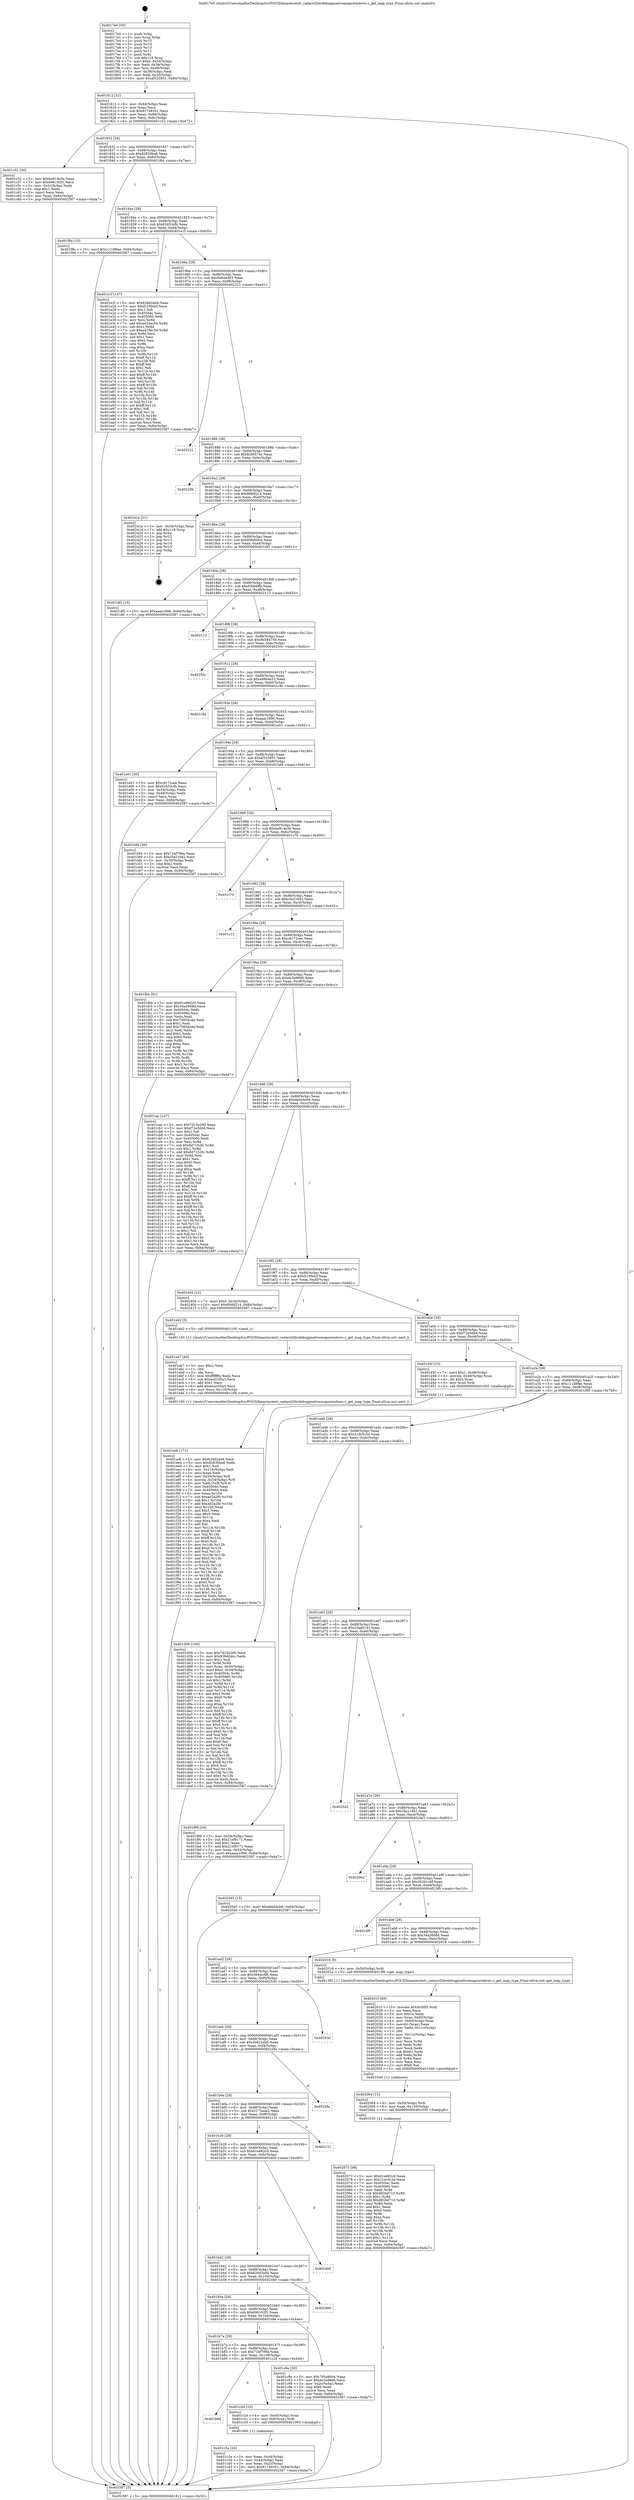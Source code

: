 digraph "0x4017e0" {
  label = "0x4017e0 (/mnt/c/Users/mathe/Desktop/tcc/POCII/binaries/extr_radare2librdebugpnativemapswindows.c_get_map_type_Final-ollvm.out::main(0))"
  labelloc = "t"
  node[shape=record]

  Entry [label="",width=0.3,height=0.3,shape=circle,fillcolor=black,style=filled]
  "0x401812" [label="{
     0x401812 [32]\l
     | [instrs]\l
     &nbsp;&nbsp;0x401812 \<+6\>: mov -0x84(%rbp),%eax\l
     &nbsp;&nbsp;0x401818 \<+2\>: mov %eax,%ecx\l
     &nbsp;&nbsp;0x40181a \<+6\>: sub $0x81749351,%ecx\l
     &nbsp;&nbsp;0x401820 \<+6\>: mov %eax,-0x88(%rbp)\l
     &nbsp;&nbsp;0x401826 \<+6\>: mov %ecx,-0x8c(%rbp)\l
     &nbsp;&nbsp;0x40182c \<+6\>: je 0000000000401c52 \<main+0x472\>\l
  }"]
  "0x401c52" [label="{
     0x401c52 [30]\l
     | [instrs]\l
     &nbsp;&nbsp;0x401c52 \<+5\>: mov $0xbe914e3e,%eax\l
     &nbsp;&nbsp;0x401c57 \<+5\>: mov $0x696162f1,%ecx\l
     &nbsp;&nbsp;0x401c5c \<+3\>: mov -0x2c(%rbp),%edx\l
     &nbsp;&nbsp;0x401c5f \<+3\>: cmp $0x1,%edx\l
     &nbsp;&nbsp;0x401c62 \<+3\>: cmovl %ecx,%eax\l
     &nbsp;&nbsp;0x401c65 \<+6\>: mov %eax,-0x84(%rbp)\l
     &nbsp;&nbsp;0x401c6b \<+5\>: jmp 0000000000402587 \<main+0xda7\>\l
  }"]
  "0x401832" [label="{
     0x401832 [28]\l
     | [instrs]\l
     &nbsp;&nbsp;0x401832 \<+5\>: jmp 0000000000401837 \<main+0x57\>\l
     &nbsp;&nbsp;0x401837 \<+6\>: mov -0x88(%rbp),%eax\l
     &nbsp;&nbsp;0x40183d \<+5\>: sub $0x82830ba8,%eax\l
     &nbsp;&nbsp;0x401842 \<+6\>: mov %eax,-0x90(%rbp)\l
     &nbsp;&nbsp;0x401848 \<+6\>: je 0000000000401f8a \<main+0x7aa\>\l
  }"]
  Exit [label="",width=0.3,height=0.3,shape=circle,fillcolor=black,style=filled,peripheries=2]
  "0x401f8a" [label="{
     0x401f8a [15]\l
     | [instrs]\l
     &nbsp;&nbsp;0x401f8a \<+10\>: movl $0x111d9fae,-0x84(%rbp)\l
     &nbsp;&nbsp;0x401f94 \<+5\>: jmp 0000000000402587 \<main+0xda7\>\l
  }"]
  "0x40184e" [label="{
     0x40184e [28]\l
     | [instrs]\l
     &nbsp;&nbsp;0x40184e \<+5\>: jmp 0000000000401853 \<main+0x73\>\l
     &nbsp;&nbsp;0x401853 \<+6\>: mov -0x88(%rbp),%eax\l
     &nbsp;&nbsp;0x401859 \<+5\>: sub $0x83453cfb,%eax\l
     &nbsp;&nbsp;0x40185e \<+6\>: mov %eax,-0x94(%rbp)\l
     &nbsp;&nbsp;0x401864 \<+6\>: je 0000000000401e1f \<main+0x63f\>\l
  }"]
  "0x402073" [label="{
     0x402073 [96]\l
     | [instrs]\l
     &nbsp;&nbsp;0x402073 \<+5\>: mov $0x61e882c0,%eax\l
     &nbsp;&nbsp;0x402078 \<+5\>: mov $0x21dc5c3d,%ecx\l
     &nbsp;&nbsp;0x40207d \<+7\>: mov 0x40504c,%edx\l
     &nbsp;&nbsp;0x402084 \<+7\>: mov 0x405060,%esi\l
     &nbsp;&nbsp;0x40208b \<+3\>: mov %edx,%r8d\l
     &nbsp;&nbsp;0x40208e \<+7\>: sub $0xd92bd710,%r8d\l
     &nbsp;&nbsp;0x402095 \<+4\>: sub $0x1,%r8d\l
     &nbsp;&nbsp;0x402099 \<+7\>: add $0xd92bd710,%r8d\l
     &nbsp;&nbsp;0x4020a0 \<+4\>: imul %r8d,%edx\l
     &nbsp;&nbsp;0x4020a4 \<+3\>: and $0x1,%edx\l
     &nbsp;&nbsp;0x4020a7 \<+3\>: cmp $0x0,%edx\l
     &nbsp;&nbsp;0x4020aa \<+4\>: sete %r9b\l
     &nbsp;&nbsp;0x4020ae \<+3\>: cmp $0xa,%esi\l
     &nbsp;&nbsp;0x4020b1 \<+4\>: setl %r10b\l
     &nbsp;&nbsp;0x4020b5 \<+3\>: mov %r9b,%r11b\l
     &nbsp;&nbsp;0x4020b8 \<+3\>: and %r10b,%r11b\l
     &nbsp;&nbsp;0x4020bb \<+3\>: xor %r10b,%r9b\l
     &nbsp;&nbsp;0x4020be \<+3\>: or %r9b,%r11b\l
     &nbsp;&nbsp;0x4020c1 \<+4\>: test $0x1,%r11b\l
     &nbsp;&nbsp;0x4020c5 \<+3\>: cmovne %ecx,%eax\l
     &nbsp;&nbsp;0x4020c8 \<+6\>: mov %eax,-0x84(%rbp)\l
     &nbsp;&nbsp;0x4020ce \<+5\>: jmp 0000000000402587 \<main+0xda7\>\l
  }"]
  "0x401e1f" [label="{
     0x401e1f [147]\l
     | [instrs]\l
     &nbsp;&nbsp;0x401e1f \<+5\>: mov $0x626d2ed4,%eax\l
     &nbsp;&nbsp;0x401e24 \<+5\>: mov $0xf2199dcf,%ecx\l
     &nbsp;&nbsp;0x401e29 \<+2\>: mov $0x1,%dl\l
     &nbsp;&nbsp;0x401e2b \<+7\>: mov 0x40504c,%esi\l
     &nbsp;&nbsp;0x401e32 \<+7\>: mov 0x405060,%edi\l
     &nbsp;&nbsp;0x401e39 \<+3\>: mov %esi,%r8d\l
     &nbsp;&nbsp;0x401e3c \<+7\>: add $0xe423ec54,%r8d\l
     &nbsp;&nbsp;0x401e43 \<+4\>: sub $0x1,%r8d\l
     &nbsp;&nbsp;0x401e47 \<+7\>: sub $0xe423ec54,%r8d\l
     &nbsp;&nbsp;0x401e4e \<+4\>: imul %r8d,%esi\l
     &nbsp;&nbsp;0x401e52 \<+3\>: and $0x1,%esi\l
     &nbsp;&nbsp;0x401e55 \<+3\>: cmp $0x0,%esi\l
     &nbsp;&nbsp;0x401e58 \<+4\>: sete %r9b\l
     &nbsp;&nbsp;0x401e5c \<+3\>: cmp $0xa,%edi\l
     &nbsp;&nbsp;0x401e5f \<+4\>: setl %r10b\l
     &nbsp;&nbsp;0x401e63 \<+3\>: mov %r9b,%r11b\l
     &nbsp;&nbsp;0x401e66 \<+4\>: xor $0xff,%r11b\l
     &nbsp;&nbsp;0x401e6a \<+3\>: mov %r10b,%bl\l
     &nbsp;&nbsp;0x401e6d \<+3\>: xor $0xff,%bl\l
     &nbsp;&nbsp;0x401e70 \<+3\>: xor $0x1,%dl\l
     &nbsp;&nbsp;0x401e73 \<+3\>: mov %r11b,%r14b\l
     &nbsp;&nbsp;0x401e76 \<+4\>: and $0xff,%r14b\l
     &nbsp;&nbsp;0x401e7a \<+3\>: and %dl,%r9b\l
     &nbsp;&nbsp;0x401e7d \<+3\>: mov %bl,%r15b\l
     &nbsp;&nbsp;0x401e80 \<+4\>: and $0xff,%r15b\l
     &nbsp;&nbsp;0x401e84 \<+3\>: and %dl,%r10b\l
     &nbsp;&nbsp;0x401e87 \<+3\>: or %r9b,%r14b\l
     &nbsp;&nbsp;0x401e8a \<+3\>: or %r10b,%r15b\l
     &nbsp;&nbsp;0x401e8d \<+3\>: xor %r15b,%r14b\l
     &nbsp;&nbsp;0x401e90 \<+3\>: or %bl,%r11b\l
     &nbsp;&nbsp;0x401e93 \<+4\>: xor $0xff,%r11b\l
     &nbsp;&nbsp;0x401e97 \<+3\>: or $0x1,%dl\l
     &nbsp;&nbsp;0x401e9a \<+3\>: and %dl,%r11b\l
     &nbsp;&nbsp;0x401e9d \<+3\>: or %r11b,%r14b\l
     &nbsp;&nbsp;0x401ea0 \<+4\>: test $0x1,%r14b\l
     &nbsp;&nbsp;0x401ea4 \<+3\>: cmovne %ecx,%eax\l
     &nbsp;&nbsp;0x401ea7 \<+6\>: mov %eax,-0x84(%rbp)\l
     &nbsp;&nbsp;0x401ead \<+5\>: jmp 0000000000402587 \<main+0xda7\>\l
  }"]
  "0x40186a" [label="{
     0x40186a [28]\l
     | [instrs]\l
     &nbsp;&nbsp;0x40186a \<+5\>: jmp 000000000040186f \<main+0x8f\>\l
     &nbsp;&nbsp;0x40186f \<+6\>: mov -0x88(%rbp),%eax\l
     &nbsp;&nbsp;0x401875 \<+5\>: sub $0x8a644483,%eax\l
     &nbsp;&nbsp;0x40187a \<+6\>: mov %eax,-0x98(%rbp)\l
     &nbsp;&nbsp;0x401880 \<+6\>: je 0000000000402221 \<main+0xa41\>\l
  }"]
  "0x402064" [label="{
     0x402064 [15]\l
     | [instrs]\l
     &nbsp;&nbsp;0x402064 \<+4\>: mov -0x50(%rbp),%rdi\l
     &nbsp;&nbsp;0x402068 \<+6\>: mov %eax,-0x120(%rbp)\l
     &nbsp;&nbsp;0x40206e \<+5\>: call 0000000000401030 \<free@plt\>\l
     | [calls]\l
     &nbsp;&nbsp;0x401030 \{1\} (unknown)\l
  }"]
  "0x402221" [label="{
     0x402221\l
  }", style=dashed]
  "0x401886" [label="{
     0x401886 [28]\l
     | [instrs]\l
     &nbsp;&nbsp;0x401886 \<+5\>: jmp 000000000040188b \<main+0xab\>\l
     &nbsp;&nbsp;0x40188b \<+6\>: mov -0x88(%rbp),%eax\l
     &nbsp;&nbsp;0x401891 \<+5\>: sub $0x8cb0574c,%eax\l
     &nbsp;&nbsp;0x401896 \<+6\>: mov %eax,-0x9c(%rbp)\l
     &nbsp;&nbsp;0x40189c \<+6\>: je 000000000040229b \<main+0xabb\>\l
  }"]
  "0x40201f" [label="{
     0x40201f [69]\l
     | [instrs]\l
     &nbsp;&nbsp;0x40201f \<+10\>: movabs $0x4030f3,%rdi\l
     &nbsp;&nbsp;0x402029 \<+2\>: xor %ecx,%ecx\l
     &nbsp;&nbsp;0x40202b \<+5\>: mov $0x1a,%edx\l
     &nbsp;&nbsp;0x402030 \<+4\>: mov %rax,-0x60(%rbp)\l
     &nbsp;&nbsp;0x402034 \<+4\>: mov -0x60(%rbp),%rax\l
     &nbsp;&nbsp;0x402038 \<+3\>: movsbl (%rax),%eax\l
     &nbsp;&nbsp;0x40203b \<+6\>: mov %edx,-0x11c(%rbp)\l
     &nbsp;&nbsp;0x402041 \<+1\>: cltd\l
     &nbsp;&nbsp;0x402042 \<+6\>: mov -0x11c(%rbp),%esi\l
     &nbsp;&nbsp;0x402048 \<+2\>: idiv %esi\l
     &nbsp;&nbsp;0x40204a \<+3\>: mov %ecx,%r8d\l
     &nbsp;&nbsp;0x40204d \<+3\>: sub %edx,%r8d\l
     &nbsp;&nbsp;0x402050 \<+2\>: mov %ecx,%edx\l
     &nbsp;&nbsp;0x402052 \<+3\>: sub $0x61,%edx\l
     &nbsp;&nbsp;0x402055 \<+3\>: add %edx,%r8d\l
     &nbsp;&nbsp;0x402058 \<+3\>: sub %r8d,%ecx\l
     &nbsp;&nbsp;0x40205b \<+2\>: mov %ecx,%esi\l
     &nbsp;&nbsp;0x40205d \<+2\>: mov $0x0,%al\l
     &nbsp;&nbsp;0x40205f \<+5\>: call 0000000000401040 \<printf@plt\>\l
     | [calls]\l
     &nbsp;&nbsp;0x401040 \{1\} (unknown)\l
  }"]
  "0x40229b" [label="{
     0x40229b\l
  }", style=dashed]
  "0x4018a2" [label="{
     0x4018a2 [28]\l
     | [instrs]\l
     &nbsp;&nbsp;0x4018a2 \<+5\>: jmp 00000000004018a7 \<main+0xc7\>\l
     &nbsp;&nbsp;0x4018a7 \<+6\>: mov -0x88(%rbp),%eax\l
     &nbsp;&nbsp;0x4018ad \<+5\>: sub $0x8f4fd214,%eax\l
     &nbsp;&nbsp;0x4018b2 \<+6\>: mov %eax,-0xa0(%rbp)\l
     &nbsp;&nbsp;0x4018b8 \<+6\>: je 000000000040241a \<main+0xc3a\>\l
  }"]
  "0x401edf" [label="{
     0x401edf [171]\l
     | [instrs]\l
     &nbsp;&nbsp;0x401edf \<+5\>: mov $0x626d2ed4,%ecx\l
     &nbsp;&nbsp;0x401ee4 \<+5\>: mov $0x82830ba8,%edx\l
     &nbsp;&nbsp;0x401ee9 \<+3\>: mov $0x1,%sil\l
     &nbsp;&nbsp;0x401eec \<+6\>: mov -0x118(%rbp),%edi\l
     &nbsp;&nbsp;0x401ef2 \<+3\>: imul %eax,%edi\l
     &nbsp;&nbsp;0x401ef5 \<+4\>: mov -0x50(%rbp),%r8\l
     &nbsp;&nbsp;0x401ef9 \<+4\>: movslq -0x54(%rbp),%r9\l
     &nbsp;&nbsp;0x401efd \<+4\>: mov %edi,(%r8,%r9,4)\l
     &nbsp;&nbsp;0x401f01 \<+7\>: mov 0x40504c,%eax\l
     &nbsp;&nbsp;0x401f08 \<+7\>: mov 0x405060,%edi\l
     &nbsp;&nbsp;0x401f0f \<+3\>: mov %eax,%r10d\l
     &nbsp;&nbsp;0x401f12 \<+7\>: sub $0xad2a2f0,%r10d\l
     &nbsp;&nbsp;0x401f19 \<+4\>: sub $0x1,%r10d\l
     &nbsp;&nbsp;0x401f1d \<+7\>: add $0xad2a2f0,%r10d\l
     &nbsp;&nbsp;0x401f24 \<+4\>: imul %r10d,%eax\l
     &nbsp;&nbsp;0x401f28 \<+3\>: and $0x1,%eax\l
     &nbsp;&nbsp;0x401f2b \<+3\>: cmp $0x0,%eax\l
     &nbsp;&nbsp;0x401f2e \<+4\>: sete %r11b\l
     &nbsp;&nbsp;0x401f32 \<+3\>: cmp $0xa,%edi\l
     &nbsp;&nbsp;0x401f35 \<+3\>: setl %bl\l
     &nbsp;&nbsp;0x401f38 \<+3\>: mov %r11b,%r14b\l
     &nbsp;&nbsp;0x401f3b \<+4\>: xor $0xff,%r14b\l
     &nbsp;&nbsp;0x401f3f \<+3\>: mov %bl,%r15b\l
     &nbsp;&nbsp;0x401f42 \<+4\>: xor $0xff,%r15b\l
     &nbsp;&nbsp;0x401f46 \<+4\>: xor $0x0,%sil\l
     &nbsp;&nbsp;0x401f4a \<+3\>: mov %r14b,%r12b\l
     &nbsp;&nbsp;0x401f4d \<+4\>: and $0x0,%r12b\l
     &nbsp;&nbsp;0x401f51 \<+3\>: and %sil,%r11b\l
     &nbsp;&nbsp;0x401f54 \<+3\>: mov %r15b,%r13b\l
     &nbsp;&nbsp;0x401f57 \<+4\>: and $0x0,%r13b\l
     &nbsp;&nbsp;0x401f5b \<+3\>: and %sil,%bl\l
     &nbsp;&nbsp;0x401f5e \<+3\>: or %r11b,%r12b\l
     &nbsp;&nbsp;0x401f61 \<+3\>: or %bl,%r13b\l
     &nbsp;&nbsp;0x401f64 \<+3\>: xor %r13b,%r12b\l
     &nbsp;&nbsp;0x401f67 \<+3\>: or %r15b,%r14b\l
     &nbsp;&nbsp;0x401f6a \<+4\>: xor $0xff,%r14b\l
     &nbsp;&nbsp;0x401f6e \<+4\>: or $0x0,%sil\l
     &nbsp;&nbsp;0x401f72 \<+3\>: and %sil,%r14b\l
     &nbsp;&nbsp;0x401f75 \<+3\>: or %r14b,%r12b\l
     &nbsp;&nbsp;0x401f78 \<+4\>: test $0x1,%r12b\l
     &nbsp;&nbsp;0x401f7c \<+3\>: cmovne %edx,%ecx\l
     &nbsp;&nbsp;0x401f7f \<+6\>: mov %ecx,-0x84(%rbp)\l
     &nbsp;&nbsp;0x401f85 \<+5\>: jmp 0000000000402587 \<main+0xda7\>\l
  }"]
  "0x40241a" [label="{
     0x40241a [21]\l
     | [instrs]\l
     &nbsp;&nbsp;0x40241a \<+3\>: mov -0x34(%rbp),%eax\l
     &nbsp;&nbsp;0x40241d \<+7\>: add $0x118,%rsp\l
     &nbsp;&nbsp;0x402424 \<+1\>: pop %rbx\l
     &nbsp;&nbsp;0x402425 \<+2\>: pop %r12\l
     &nbsp;&nbsp;0x402427 \<+2\>: pop %r13\l
     &nbsp;&nbsp;0x402429 \<+2\>: pop %r14\l
     &nbsp;&nbsp;0x40242b \<+2\>: pop %r15\l
     &nbsp;&nbsp;0x40242d \<+1\>: pop %rbp\l
     &nbsp;&nbsp;0x40242e \<+1\>: ret\l
  }"]
  "0x4018be" [label="{
     0x4018be [28]\l
     | [instrs]\l
     &nbsp;&nbsp;0x4018be \<+5\>: jmp 00000000004018c3 \<main+0xe3\>\l
     &nbsp;&nbsp;0x4018c3 \<+6\>: mov -0x88(%rbp),%eax\l
     &nbsp;&nbsp;0x4018c9 \<+5\>: sub $0x936d0dcc,%eax\l
     &nbsp;&nbsp;0x4018ce \<+6\>: mov %eax,-0xa4(%rbp)\l
     &nbsp;&nbsp;0x4018d4 \<+6\>: je 0000000000401df2 \<main+0x612\>\l
  }"]
  "0x401eb7" [label="{
     0x401eb7 [40]\l
     | [instrs]\l
     &nbsp;&nbsp;0x401eb7 \<+5\>: mov $0x2,%ecx\l
     &nbsp;&nbsp;0x401ebc \<+1\>: cltd\l
     &nbsp;&nbsp;0x401ebd \<+2\>: idiv %ecx\l
     &nbsp;&nbsp;0x401ebf \<+6\>: imul $0xfffffffe,%edx,%ecx\l
     &nbsp;&nbsp;0x401ec5 \<+6\>: sub $0xecd105a3,%ecx\l
     &nbsp;&nbsp;0x401ecb \<+3\>: add $0x1,%ecx\l
     &nbsp;&nbsp;0x401ece \<+6\>: add $0xecd105a3,%ecx\l
     &nbsp;&nbsp;0x401ed4 \<+6\>: mov %ecx,-0x118(%rbp)\l
     &nbsp;&nbsp;0x401eda \<+5\>: call 0000000000401160 \<next_i\>\l
     | [calls]\l
     &nbsp;&nbsp;0x401160 \{1\} (/mnt/c/Users/mathe/Desktop/tcc/POCII/binaries/extr_radare2librdebugpnativemapswindows.c_get_map_type_Final-ollvm.out::next_i)\l
  }"]
  "0x401df2" [label="{
     0x401df2 [15]\l
     | [instrs]\l
     &nbsp;&nbsp;0x401df2 \<+10\>: movl $0xaaac1896,-0x84(%rbp)\l
     &nbsp;&nbsp;0x401dfc \<+5\>: jmp 0000000000402587 \<main+0xda7\>\l
  }"]
  "0x4018da" [label="{
     0x4018da [28]\l
     | [instrs]\l
     &nbsp;&nbsp;0x4018da \<+5\>: jmp 00000000004018df \<main+0xff\>\l
     &nbsp;&nbsp;0x4018df \<+6\>: mov -0x88(%rbp),%eax\l
     &nbsp;&nbsp;0x4018e5 \<+5\>: sub $0x939ebffb,%eax\l
     &nbsp;&nbsp;0x4018ea \<+6\>: mov %eax,-0xa8(%rbp)\l
     &nbsp;&nbsp;0x4018f0 \<+6\>: je 0000000000402113 \<main+0x933\>\l
  }"]
  "0x401d56" [label="{
     0x401d56 [156]\l
     | [instrs]\l
     &nbsp;&nbsp;0x401d56 \<+5\>: mov $0x7d15a260,%ecx\l
     &nbsp;&nbsp;0x401d5b \<+5\>: mov $0x936d0dcc,%edx\l
     &nbsp;&nbsp;0x401d60 \<+3\>: mov $0x1,%sil\l
     &nbsp;&nbsp;0x401d63 \<+3\>: xor %r8d,%r8d\l
     &nbsp;&nbsp;0x401d66 \<+4\>: mov %rax,-0x50(%rbp)\l
     &nbsp;&nbsp;0x401d6a \<+7\>: movl $0x0,-0x54(%rbp)\l
     &nbsp;&nbsp;0x401d71 \<+8\>: mov 0x40504c,%r9d\l
     &nbsp;&nbsp;0x401d79 \<+8\>: mov 0x405060,%r10d\l
     &nbsp;&nbsp;0x401d81 \<+4\>: sub $0x1,%r8d\l
     &nbsp;&nbsp;0x401d85 \<+3\>: mov %r9d,%r11d\l
     &nbsp;&nbsp;0x401d88 \<+3\>: add %r8d,%r11d\l
     &nbsp;&nbsp;0x401d8b \<+4\>: imul %r11d,%r9d\l
     &nbsp;&nbsp;0x401d8f \<+4\>: and $0x1,%r9d\l
     &nbsp;&nbsp;0x401d93 \<+4\>: cmp $0x0,%r9d\l
     &nbsp;&nbsp;0x401d97 \<+3\>: sete %bl\l
     &nbsp;&nbsp;0x401d9a \<+4\>: cmp $0xa,%r10d\l
     &nbsp;&nbsp;0x401d9e \<+4\>: setl %r14b\l
     &nbsp;&nbsp;0x401da2 \<+3\>: mov %bl,%r15b\l
     &nbsp;&nbsp;0x401da5 \<+4\>: xor $0xff,%r15b\l
     &nbsp;&nbsp;0x401da9 \<+3\>: mov %r14b,%r12b\l
     &nbsp;&nbsp;0x401dac \<+4\>: xor $0xff,%r12b\l
     &nbsp;&nbsp;0x401db0 \<+4\>: xor $0x0,%sil\l
     &nbsp;&nbsp;0x401db4 \<+3\>: mov %r15b,%r13b\l
     &nbsp;&nbsp;0x401db7 \<+4\>: and $0x0,%r13b\l
     &nbsp;&nbsp;0x401dbb \<+3\>: and %sil,%bl\l
     &nbsp;&nbsp;0x401dbe \<+3\>: mov %r12b,%al\l
     &nbsp;&nbsp;0x401dc1 \<+2\>: and $0x0,%al\l
     &nbsp;&nbsp;0x401dc3 \<+3\>: and %sil,%r14b\l
     &nbsp;&nbsp;0x401dc6 \<+3\>: or %bl,%r13b\l
     &nbsp;&nbsp;0x401dc9 \<+3\>: or %r14b,%al\l
     &nbsp;&nbsp;0x401dcc \<+3\>: xor %al,%r13b\l
     &nbsp;&nbsp;0x401dcf \<+3\>: or %r12b,%r15b\l
     &nbsp;&nbsp;0x401dd2 \<+4\>: xor $0xff,%r15b\l
     &nbsp;&nbsp;0x401dd6 \<+4\>: or $0x0,%sil\l
     &nbsp;&nbsp;0x401dda \<+3\>: and %sil,%r15b\l
     &nbsp;&nbsp;0x401ddd \<+3\>: or %r15b,%r13b\l
     &nbsp;&nbsp;0x401de0 \<+4\>: test $0x1,%r13b\l
     &nbsp;&nbsp;0x401de4 \<+3\>: cmovne %edx,%ecx\l
     &nbsp;&nbsp;0x401de7 \<+6\>: mov %ecx,-0x84(%rbp)\l
     &nbsp;&nbsp;0x401ded \<+5\>: jmp 0000000000402587 \<main+0xda7\>\l
  }"]
  "0x402113" [label="{
     0x402113\l
  }", style=dashed]
  "0x4018f6" [label="{
     0x4018f6 [28]\l
     | [instrs]\l
     &nbsp;&nbsp;0x4018f6 \<+5\>: jmp 00000000004018fb \<main+0x11b\>\l
     &nbsp;&nbsp;0x4018fb \<+6\>: mov -0x88(%rbp),%eax\l
     &nbsp;&nbsp;0x401901 \<+5\>: sub $0x9b584759,%eax\l
     &nbsp;&nbsp;0x401906 \<+6\>: mov %eax,-0xac(%rbp)\l
     &nbsp;&nbsp;0x40190c \<+6\>: je 000000000040250c \<main+0xd2c\>\l
  }"]
  "0x401c3a" [label="{
     0x401c3a [24]\l
     | [instrs]\l
     &nbsp;&nbsp;0x401c3a \<+3\>: mov %eax,-0x44(%rbp)\l
     &nbsp;&nbsp;0x401c3d \<+3\>: mov -0x44(%rbp),%eax\l
     &nbsp;&nbsp;0x401c40 \<+3\>: mov %eax,-0x2c(%rbp)\l
     &nbsp;&nbsp;0x401c43 \<+10\>: movl $0x81749351,-0x84(%rbp)\l
     &nbsp;&nbsp;0x401c4d \<+5\>: jmp 0000000000402587 \<main+0xda7\>\l
  }"]
  "0x40250c" [label="{
     0x40250c\l
  }", style=dashed]
  "0x401912" [label="{
     0x401912 [28]\l
     | [instrs]\l
     &nbsp;&nbsp;0x401912 \<+5\>: jmp 0000000000401917 \<main+0x137\>\l
     &nbsp;&nbsp;0x401917 \<+6\>: mov -0x88(%rbp),%eax\l
     &nbsp;&nbsp;0x40191d \<+5\>: sub $0xa986da31,%eax\l
     &nbsp;&nbsp;0x401922 \<+6\>: mov %eax,-0xb0(%rbp)\l
     &nbsp;&nbsp;0x401928 \<+6\>: je 000000000040218e \<main+0x9ae\>\l
  }"]
  "0x401b96" [label="{
     0x401b96\l
  }", style=dashed]
  "0x40218e" [label="{
     0x40218e\l
  }", style=dashed]
  "0x40192e" [label="{
     0x40192e [28]\l
     | [instrs]\l
     &nbsp;&nbsp;0x40192e \<+5\>: jmp 0000000000401933 \<main+0x153\>\l
     &nbsp;&nbsp;0x401933 \<+6\>: mov -0x88(%rbp),%eax\l
     &nbsp;&nbsp;0x401939 \<+5\>: sub $0xaaac1896,%eax\l
     &nbsp;&nbsp;0x40193e \<+6\>: mov %eax,-0xb4(%rbp)\l
     &nbsp;&nbsp;0x401944 \<+6\>: je 0000000000401e01 \<main+0x621\>\l
  }"]
  "0x401c2d" [label="{
     0x401c2d [13]\l
     | [instrs]\l
     &nbsp;&nbsp;0x401c2d \<+4\>: mov -0x40(%rbp),%rax\l
     &nbsp;&nbsp;0x401c31 \<+4\>: mov 0x8(%rax),%rdi\l
     &nbsp;&nbsp;0x401c35 \<+5\>: call 0000000000401060 \<atoi@plt\>\l
     | [calls]\l
     &nbsp;&nbsp;0x401060 \{1\} (unknown)\l
  }"]
  "0x401e01" [label="{
     0x401e01 [30]\l
     | [instrs]\l
     &nbsp;&nbsp;0x401e01 \<+5\>: mov $0xc9172cee,%eax\l
     &nbsp;&nbsp;0x401e06 \<+5\>: mov $0x83453cfb,%ecx\l
     &nbsp;&nbsp;0x401e0b \<+3\>: mov -0x54(%rbp),%edx\l
     &nbsp;&nbsp;0x401e0e \<+3\>: cmp -0x48(%rbp),%edx\l
     &nbsp;&nbsp;0x401e11 \<+3\>: cmovl %ecx,%eax\l
     &nbsp;&nbsp;0x401e14 \<+6\>: mov %eax,-0x84(%rbp)\l
     &nbsp;&nbsp;0x401e1a \<+5\>: jmp 0000000000402587 \<main+0xda7\>\l
  }"]
  "0x40194a" [label="{
     0x40194a [28]\l
     | [instrs]\l
     &nbsp;&nbsp;0x40194a \<+5\>: jmp 000000000040194f \<main+0x16f\>\l
     &nbsp;&nbsp;0x40194f \<+6\>: mov -0x88(%rbp),%eax\l
     &nbsp;&nbsp;0x401955 \<+5\>: sub $0xaf325851,%eax\l
     &nbsp;&nbsp;0x40195a \<+6\>: mov %eax,-0xb8(%rbp)\l
     &nbsp;&nbsp;0x401960 \<+6\>: je 0000000000401bf4 \<main+0x414\>\l
  }"]
  "0x401b7a" [label="{
     0x401b7a [28]\l
     | [instrs]\l
     &nbsp;&nbsp;0x401b7a \<+5\>: jmp 0000000000401b7f \<main+0x39f\>\l
     &nbsp;&nbsp;0x401b7f \<+6\>: mov -0x88(%rbp),%eax\l
     &nbsp;&nbsp;0x401b85 \<+5\>: sub $0x71bf799a,%eax\l
     &nbsp;&nbsp;0x401b8a \<+6\>: mov %eax,-0x108(%rbp)\l
     &nbsp;&nbsp;0x401b90 \<+6\>: je 0000000000401c2d \<main+0x44d\>\l
  }"]
  "0x401bf4" [label="{
     0x401bf4 [30]\l
     | [instrs]\l
     &nbsp;&nbsp;0x401bf4 \<+5\>: mov $0x71bf799a,%eax\l
     &nbsp;&nbsp;0x401bf9 \<+5\>: mov $0xc5e21642,%ecx\l
     &nbsp;&nbsp;0x401bfe \<+3\>: mov -0x30(%rbp),%edx\l
     &nbsp;&nbsp;0x401c01 \<+3\>: cmp $0x2,%edx\l
     &nbsp;&nbsp;0x401c04 \<+3\>: cmovne %ecx,%eax\l
     &nbsp;&nbsp;0x401c07 \<+6\>: mov %eax,-0x84(%rbp)\l
     &nbsp;&nbsp;0x401c0d \<+5\>: jmp 0000000000402587 \<main+0xda7\>\l
  }"]
  "0x401966" [label="{
     0x401966 [28]\l
     | [instrs]\l
     &nbsp;&nbsp;0x401966 \<+5\>: jmp 000000000040196b \<main+0x18b\>\l
     &nbsp;&nbsp;0x40196b \<+6\>: mov -0x88(%rbp),%eax\l
     &nbsp;&nbsp;0x401971 \<+5\>: sub $0xbe914e3e,%eax\l
     &nbsp;&nbsp;0x401976 \<+6\>: mov %eax,-0xbc(%rbp)\l
     &nbsp;&nbsp;0x40197c \<+6\>: je 0000000000401c70 \<main+0x490\>\l
  }"]
  "0x402587" [label="{
     0x402587 [5]\l
     | [instrs]\l
     &nbsp;&nbsp;0x402587 \<+5\>: jmp 0000000000401812 \<main+0x32\>\l
  }"]
  "0x4017e0" [label="{
     0x4017e0 [50]\l
     | [instrs]\l
     &nbsp;&nbsp;0x4017e0 \<+1\>: push %rbp\l
     &nbsp;&nbsp;0x4017e1 \<+3\>: mov %rsp,%rbp\l
     &nbsp;&nbsp;0x4017e4 \<+2\>: push %r15\l
     &nbsp;&nbsp;0x4017e6 \<+2\>: push %r14\l
     &nbsp;&nbsp;0x4017e8 \<+2\>: push %r13\l
     &nbsp;&nbsp;0x4017ea \<+2\>: push %r12\l
     &nbsp;&nbsp;0x4017ec \<+1\>: push %rbx\l
     &nbsp;&nbsp;0x4017ed \<+7\>: sub $0x118,%rsp\l
     &nbsp;&nbsp;0x4017f4 \<+7\>: movl $0x0,-0x34(%rbp)\l
     &nbsp;&nbsp;0x4017fb \<+3\>: mov %edi,-0x38(%rbp)\l
     &nbsp;&nbsp;0x4017fe \<+4\>: mov %rsi,-0x40(%rbp)\l
     &nbsp;&nbsp;0x401802 \<+3\>: mov -0x38(%rbp),%edi\l
     &nbsp;&nbsp;0x401805 \<+3\>: mov %edi,-0x30(%rbp)\l
     &nbsp;&nbsp;0x401808 \<+10\>: movl $0xaf325851,-0x84(%rbp)\l
  }"]
  "0x401c8e" [label="{
     0x401c8e [30]\l
     | [instrs]\l
     &nbsp;&nbsp;0x401c8e \<+5\>: mov $0x795a80d4,%eax\l
     &nbsp;&nbsp;0x401c93 \<+5\>: mov $0xdc3a98d6,%ecx\l
     &nbsp;&nbsp;0x401c98 \<+3\>: mov -0x2c(%rbp),%edx\l
     &nbsp;&nbsp;0x401c9b \<+3\>: cmp $0x0,%edx\l
     &nbsp;&nbsp;0x401c9e \<+3\>: cmove %ecx,%eax\l
     &nbsp;&nbsp;0x401ca1 \<+6\>: mov %eax,-0x84(%rbp)\l
     &nbsp;&nbsp;0x401ca7 \<+5\>: jmp 0000000000402587 \<main+0xda7\>\l
  }"]
  "0x401c70" [label="{
     0x401c70\l
  }", style=dashed]
  "0x401982" [label="{
     0x401982 [28]\l
     | [instrs]\l
     &nbsp;&nbsp;0x401982 \<+5\>: jmp 0000000000401987 \<main+0x1a7\>\l
     &nbsp;&nbsp;0x401987 \<+6\>: mov -0x88(%rbp),%eax\l
     &nbsp;&nbsp;0x40198d \<+5\>: sub $0xc5e21642,%eax\l
     &nbsp;&nbsp;0x401992 \<+6\>: mov %eax,-0xc0(%rbp)\l
     &nbsp;&nbsp;0x401998 \<+6\>: je 0000000000401c12 \<main+0x432\>\l
  }"]
  "0x401b5e" [label="{
     0x401b5e [28]\l
     | [instrs]\l
     &nbsp;&nbsp;0x401b5e \<+5\>: jmp 0000000000401b63 \<main+0x383\>\l
     &nbsp;&nbsp;0x401b63 \<+6\>: mov -0x88(%rbp),%eax\l
     &nbsp;&nbsp;0x401b69 \<+5\>: sub $0x696162f1,%eax\l
     &nbsp;&nbsp;0x401b6e \<+6\>: mov %eax,-0x104(%rbp)\l
     &nbsp;&nbsp;0x401b74 \<+6\>: je 0000000000401c8e \<main+0x4ae\>\l
  }"]
  "0x401c12" [label="{
     0x401c12\l
  }", style=dashed]
  "0x40199e" [label="{
     0x40199e [28]\l
     | [instrs]\l
     &nbsp;&nbsp;0x40199e \<+5\>: jmp 00000000004019a3 \<main+0x1c3\>\l
     &nbsp;&nbsp;0x4019a3 \<+6\>: mov -0x88(%rbp),%eax\l
     &nbsp;&nbsp;0x4019a9 \<+5\>: sub $0xc9172cee,%eax\l
     &nbsp;&nbsp;0x4019ae \<+6\>: mov %eax,-0xc4(%rbp)\l
     &nbsp;&nbsp;0x4019b4 \<+6\>: je 0000000000401fbb \<main+0x7db\>\l
  }"]
  "0x402460" [label="{
     0x402460\l
  }", style=dashed]
  "0x401fbb" [label="{
     0x401fbb [91]\l
     | [instrs]\l
     &nbsp;&nbsp;0x401fbb \<+5\>: mov $0x61e882c0,%eax\l
     &nbsp;&nbsp;0x401fc0 \<+5\>: mov $0x34a2668d,%ecx\l
     &nbsp;&nbsp;0x401fc5 \<+7\>: mov 0x40504c,%edx\l
     &nbsp;&nbsp;0x401fcc \<+7\>: mov 0x405060,%esi\l
     &nbsp;&nbsp;0x401fd3 \<+2\>: mov %edx,%edi\l
     &nbsp;&nbsp;0x401fd5 \<+6\>: sub $0x75854cdd,%edi\l
     &nbsp;&nbsp;0x401fdb \<+3\>: sub $0x1,%edi\l
     &nbsp;&nbsp;0x401fde \<+6\>: add $0x75854cdd,%edi\l
     &nbsp;&nbsp;0x401fe4 \<+3\>: imul %edi,%edx\l
     &nbsp;&nbsp;0x401fe7 \<+3\>: and $0x1,%edx\l
     &nbsp;&nbsp;0x401fea \<+3\>: cmp $0x0,%edx\l
     &nbsp;&nbsp;0x401fed \<+4\>: sete %r8b\l
     &nbsp;&nbsp;0x401ff1 \<+3\>: cmp $0xa,%esi\l
     &nbsp;&nbsp;0x401ff4 \<+4\>: setl %r9b\l
     &nbsp;&nbsp;0x401ff8 \<+3\>: mov %r8b,%r10b\l
     &nbsp;&nbsp;0x401ffb \<+3\>: and %r9b,%r10b\l
     &nbsp;&nbsp;0x401ffe \<+3\>: xor %r9b,%r8b\l
     &nbsp;&nbsp;0x402001 \<+3\>: or %r8b,%r10b\l
     &nbsp;&nbsp;0x402004 \<+4\>: test $0x1,%r10b\l
     &nbsp;&nbsp;0x402008 \<+3\>: cmovne %ecx,%eax\l
     &nbsp;&nbsp;0x40200b \<+6\>: mov %eax,-0x84(%rbp)\l
     &nbsp;&nbsp;0x402011 \<+5\>: jmp 0000000000402587 \<main+0xda7\>\l
  }"]
  "0x4019ba" [label="{
     0x4019ba [28]\l
     | [instrs]\l
     &nbsp;&nbsp;0x4019ba \<+5\>: jmp 00000000004019bf \<main+0x1df\>\l
     &nbsp;&nbsp;0x4019bf \<+6\>: mov -0x88(%rbp),%eax\l
     &nbsp;&nbsp;0x4019c5 \<+5\>: sub $0xdc3a98d6,%eax\l
     &nbsp;&nbsp;0x4019ca \<+6\>: mov %eax,-0xc8(%rbp)\l
     &nbsp;&nbsp;0x4019d0 \<+6\>: je 0000000000401cac \<main+0x4cc\>\l
  }"]
  "0x401b42" [label="{
     0x401b42 [28]\l
     | [instrs]\l
     &nbsp;&nbsp;0x401b42 \<+5\>: jmp 0000000000401b47 \<main+0x367\>\l
     &nbsp;&nbsp;0x401b47 \<+6\>: mov -0x88(%rbp),%eax\l
     &nbsp;&nbsp;0x401b4d \<+5\>: sub $0x626d2ed4,%eax\l
     &nbsp;&nbsp;0x401b52 \<+6\>: mov %eax,-0x100(%rbp)\l
     &nbsp;&nbsp;0x401b58 \<+6\>: je 0000000000402460 \<main+0xc80\>\l
  }"]
  "0x401cac" [label="{
     0x401cac [147]\l
     | [instrs]\l
     &nbsp;&nbsp;0x401cac \<+5\>: mov $0x7d15a260,%eax\l
     &nbsp;&nbsp;0x401cb1 \<+5\>: mov $0xf72e56b4,%ecx\l
     &nbsp;&nbsp;0x401cb6 \<+2\>: mov $0x1,%dl\l
     &nbsp;&nbsp;0x401cb8 \<+7\>: mov 0x40504c,%esi\l
     &nbsp;&nbsp;0x401cbf \<+7\>: mov 0x405060,%edi\l
     &nbsp;&nbsp;0x401cc6 \<+3\>: mov %esi,%r8d\l
     &nbsp;&nbsp;0x401cc9 \<+7\>: sub $0x8d7152fc,%r8d\l
     &nbsp;&nbsp;0x401cd0 \<+4\>: sub $0x1,%r8d\l
     &nbsp;&nbsp;0x401cd4 \<+7\>: add $0x8d7152fc,%r8d\l
     &nbsp;&nbsp;0x401cdb \<+4\>: imul %r8d,%esi\l
     &nbsp;&nbsp;0x401cdf \<+3\>: and $0x1,%esi\l
     &nbsp;&nbsp;0x401ce2 \<+3\>: cmp $0x0,%esi\l
     &nbsp;&nbsp;0x401ce5 \<+4\>: sete %r9b\l
     &nbsp;&nbsp;0x401ce9 \<+3\>: cmp $0xa,%edi\l
     &nbsp;&nbsp;0x401cec \<+4\>: setl %r10b\l
     &nbsp;&nbsp;0x401cf0 \<+3\>: mov %r9b,%r11b\l
     &nbsp;&nbsp;0x401cf3 \<+4\>: xor $0xff,%r11b\l
     &nbsp;&nbsp;0x401cf7 \<+3\>: mov %r10b,%bl\l
     &nbsp;&nbsp;0x401cfa \<+3\>: xor $0xff,%bl\l
     &nbsp;&nbsp;0x401cfd \<+3\>: xor $0x1,%dl\l
     &nbsp;&nbsp;0x401d00 \<+3\>: mov %r11b,%r14b\l
     &nbsp;&nbsp;0x401d03 \<+4\>: and $0xff,%r14b\l
     &nbsp;&nbsp;0x401d07 \<+3\>: and %dl,%r9b\l
     &nbsp;&nbsp;0x401d0a \<+3\>: mov %bl,%r15b\l
     &nbsp;&nbsp;0x401d0d \<+4\>: and $0xff,%r15b\l
     &nbsp;&nbsp;0x401d11 \<+3\>: and %dl,%r10b\l
     &nbsp;&nbsp;0x401d14 \<+3\>: or %r9b,%r14b\l
     &nbsp;&nbsp;0x401d17 \<+3\>: or %r10b,%r15b\l
     &nbsp;&nbsp;0x401d1a \<+3\>: xor %r15b,%r14b\l
     &nbsp;&nbsp;0x401d1d \<+3\>: or %bl,%r11b\l
     &nbsp;&nbsp;0x401d20 \<+4\>: xor $0xff,%r11b\l
     &nbsp;&nbsp;0x401d24 \<+3\>: or $0x1,%dl\l
     &nbsp;&nbsp;0x401d27 \<+3\>: and %dl,%r11b\l
     &nbsp;&nbsp;0x401d2a \<+3\>: or %r11b,%r14b\l
     &nbsp;&nbsp;0x401d2d \<+4\>: test $0x1,%r14b\l
     &nbsp;&nbsp;0x401d31 \<+3\>: cmovne %ecx,%eax\l
     &nbsp;&nbsp;0x401d34 \<+6\>: mov %eax,-0x84(%rbp)\l
     &nbsp;&nbsp;0x401d3a \<+5\>: jmp 0000000000402587 \<main+0xda7\>\l
  }"]
  "0x4019d6" [label="{
     0x4019d6 [28]\l
     | [instrs]\l
     &nbsp;&nbsp;0x4019d6 \<+5\>: jmp 00000000004019db \<main+0x1fb\>\l
     &nbsp;&nbsp;0x4019db \<+6\>: mov -0x88(%rbp),%eax\l
     &nbsp;&nbsp;0x4019e1 \<+5\>: sub $0xdebb4cb6,%eax\l
     &nbsp;&nbsp;0x4019e6 \<+6\>: mov %eax,-0xcc(%rbp)\l
     &nbsp;&nbsp;0x4019ec \<+6\>: je 0000000000402404 \<main+0xc24\>\l
  }"]
  "0x4024b0" [label="{
     0x4024b0\l
  }", style=dashed]
  "0x402404" [label="{
     0x402404 [22]\l
     | [instrs]\l
     &nbsp;&nbsp;0x402404 \<+7\>: movl $0x0,-0x34(%rbp)\l
     &nbsp;&nbsp;0x40240b \<+10\>: movl $0x8f4fd214,-0x84(%rbp)\l
     &nbsp;&nbsp;0x402415 \<+5\>: jmp 0000000000402587 \<main+0xda7\>\l
  }"]
  "0x4019f2" [label="{
     0x4019f2 [28]\l
     | [instrs]\l
     &nbsp;&nbsp;0x4019f2 \<+5\>: jmp 00000000004019f7 \<main+0x217\>\l
     &nbsp;&nbsp;0x4019f7 \<+6\>: mov -0x88(%rbp),%eax\l
     &nbsp;&nbsp;0x4019fd \<+5\>: sub $0xf2199dcf,%eax\l
     &nbsp;&nbsp;0x401a02 \<+6\>: mov %eax,-0xd0(%rbp)\l
     &nbsp;&nbsp;0x401a08 \<+6\>: je 0000000000401eb2 \<main+0x6d2\>\l
  }"]
  "0x401b26" [label="{
     0x401b26 [28]\l
     | [instrs]\l
     &nbsp;&nbsp;0x401b26 \<+5\>: jmp 0000000000401b2b \<main+0x34b\>\l
     &nbsp;&nbsp;0x401b2b \<+6\>: mov -0x88(%rbp),%eax\l
     &nbsp;&nbsp;0x401b31 \<+5\>: sub $0x61e882c0,%eax\l
     &nbsp;&nbsp;0x401b36 \<+6\>: mov %eax,-0xfc(%rbp)\l
     &nbsp;&nbsp;0x401b3c \<+6\>: je 00000000004024b0 \<main+0xcd0\>\l
  }"]
  "0x401eb2" [label="{
     0x401eb2 [5]\l
     | [instrs]\l
     &nbsp;&nbsp;0x401eb2 \<+5\>: call 0000000000401160 \<next_i\>\l
     | [calls]\l
     &nbsp;&nbsp;0x401160 \{1\} (/mnt/c/Users/mathe/Desktop/tcc/POCII/binaries/extr_radare2librdebugpnativemapswindows.c_get_map_type_Final-ollvm.out::next_i)\l
  }"]
  "0x401a0e" [label="{
     0x401a0e [28]\l
     | [instrs]\l
     &nbsp;&nbsp;0x401a0e \<+5\>: jmp 0000000000401a13 \<main+0x233\>\l
     &nbsp;&nbsp;0x401a13 \<+6\>: mov -0x88(%rbp),%eax\l
     &nbsp;&nbsp;0x401a19 \<+5\>: sub $0xf72e56b4,%eax\l
     &nbsp;&nbsp;0x401a1e \<+6\>: mov %eax,-0xd4(%rbp)\l
     &nbsp;&nbsp;0x401a24 \<+6\>: je 0000000000401d3f \<main+0x55f\>\l
  }"]
  "0x402131" [label="{
     0x402131\l
  }", style=dashed]
  "0x401d3f" [label="{
     0x401d3f [23]\l
     | [instrs]\l
     &nbsp;&nbsp;0x401d3f \<+7\>: movl $0x1,-0x48(%rbp)\l
     &nbsp;&nbsp;0x401d46 \<+4\>: movslq -0x48(%rbp),%rax\l
     &nbsp;&nbsp;0x401d4a \<+4\>: shl $0x2,%rax\l
     &nbsp;&nbsp;0x401d4e \<+3\>: mov %rax,%rdi\l
     &nbsp;&nbsp;0x401d51 \<+5\>: call 0000000000401050 \<malloc@plt\>\l
     | [calls]\l
     &nbsp;&nbsp;0x401050 \{1\} (unknown)\l
  }"]
  "0x401a2a" [label="{
     0x401a2a [28]\l
     | [instrs]\l
     &nbsp;&nbsp;0x401a2a \<+5\>: jmp 0000000000401a2f \<main+0x24f\>\l
     &nbsp;&nbsp;0x401a2f \<+6\>: mov -0x88(%rbp),%eax\l
     &nbsp;&nbsp;0x401a35 \<+5\>: sub $0x111d9fae,%eax\l
     &nbsp;&nbsp;0x401a3a \<+6\>: mov %eax,-0xd8(%rbp)\l
     &nbsp;&nbsp;0x401a40 \<+6\>: je 0000000000401f99 \<main+0x7b9\>\l
  }"]
  "0x401b0a" [label="{
     0x401b0a [28]\l
     | [instrs]\l
     &nbsp;&nbsp;0x401b0a \<+5\>: jmp 0000000000401b0f \<main+0x32f\>\l
     &nbsp;&nbsp;0x401b0f \<+6\>: mov -0x88(%rbp),%eax\l
     &nbsp;&nbsp;0x401b15 \<+5\>: sub $0x5175aae2,%eax\l
     &nbsp;&nbsp;0x401b1a \<+6\>: mov %eax,-0xf8(%rbp)\l
     &nbsp;&nbsp;0x401b20 \<+6\>: je 0000000000402131 \<main+0x951\>\l
  }"]
  "0x401f99" [label="{
     0x401f99 [34]\l
     | [instrs]\l
     &nbsp;&nbsp;0x401f99 \<+3\>: mov -0x54(%rbp),%eax\l
     &nbsp;&nbsp;0x401f9c \<+5\>: sub $0x21ef9171,%eax\l
     &nbsp;&nbsp;0x401fa1 \<+3\>: add $0x1,%eax\l
     &nbsp;&nbsp;0x401fa4 \<+5\>: add $0x21ef9171,%eax\l
     &nbsp;&nbsp;0x401fa9 \<+3\>: mov %eax,-0x54(%rbp)\l
     &nbsp;&nbsp;0x401fac \<+10\>: movl $0xaaac1896,-0x84(%rbp)\l
     &nbsp;&nbsp;0x401fb6 \<+5\>: jmp 0000000000402587 \<main+0xda7\>\l
  }"]
  "0x401a46" [label="{
     0x401a46 [28]\l
     | [instrs]\l
     &nbsp;&nbsp;0x401a46 \<+5\>: jmp 0000000000401a4b \<main+0x26b\>\l
     &nbsp;&nbsp;0x401a4b \<+6\>: mov -0x88(%rbp),%eax\l
     &nbsp;&nbsp;0x401a51 \<+5\>: sub $0x21dc5c3d,%eax\l
     &nbsp;&nbsp;0x401a56 \<+6\>: mov %eax,-0xdc(%rbp)\l
     &nbsp;&nbsp;0x401a5c \<+6\>: je 00000000004020d3 \<main+0x8f3\>\l
  }"]
  "0x40228c" [label="{
     0x40228c\l
  }", style=dashed]
  "0x4020d3" [label="{
     0x4020d3 [15]\l
     | [instrs]\l
     &nbsp;&nbsp;0x4020d3 \<+10\>: movl $0xdebb4cb6,-0x84(%rbp)\l
     &nbsp;&nbsp;0x4020dd \<+5\>: jmp 0000000000402587 \<main+0xda7\>\l
  }"]
  "0x401a62" [label="{
     0x401a62 [28]\l
     | [instrs]\l
     &nbsp;&nbsp;0x401a62 \<+5\>: jmp 0000000000401a67 \<main+0x287\>\l
     &nbsp;&nbsp;0x401a67 \<+6\>: mov -0x88(%rbp),%eax\l
     &nbsp;&nbsp;0x401a6d \<+5\>: sub $0x23ea0141,%eax\l
     &nbsp;&nbsp;0x401a72 \<+6\>: mov %eax,-0xe0(%rbp)\l
     &nbsp;&nbsp;0x401a78 \<+6\>: je 00000000004023d2 \<main+0xbf2\>\l
  }"]
  "0x401aee" [label="{
     0x401aee [28]\l
     | [instrs]\l
     &nbsp;&nbsp;0x401aee \<+5\>: jmp 0000000000401af3 \<main+0x313\>\l
     &nbsp;&nbsp;0x401af3 \<+6\>: mov -0x88(%rbp),%eax\l
     &nbsp;&nbsp;0x401af9 \<+5\>: sub $0x4b622da0,%eax\l
     &nbsp;&nbsp;0x401afe \<+6\>: mov %eax,-0xf4(%rbp)\l
     &nbsp;&nbsp;0x401b04 \<+6\>: je 000000000040228c \<main+0xaac\>\l
  }"]
  "0x4023d2" [label="{
     0x4023d2\l
  }", style=dashed]
  "0x401a7e" [label="{
     0x401a7e [28]\l
     | [instrs]\l
     &nbsp;&nbsp;0x401a7e \<+5\>: jmp 0000000000401a83 \<main+0x2a3\>\l
     &nbsp;&nbsp;0x401a83 \<+6\>: mov -0x88(%rbp),%eax\l
     &nbsp;&nbsp;0x401a89 \<+5\>: sub $0x29a218b1,%eax\l
     &nbsp;&nbsp;0x401a8e \<+6\>: mov %eax,-0xe4(%rbp)\l
     &nbsp;&nbsp;0x401a94 \<+6\>: je 00000000004020e2 \<main+0x902\>\l
  }"]
  "0x402530" [label="{
     0x402530\l
  }", style=dashed]
  "0x4020e2" [label="{
     0x4020e2\l
  }", style=dashed]
  "0x401a9a" [label="{
     0x401a9a [28]\l
     | [instrs]\l
     &nbsp;&nbsp;0x401a9a \<+5\>: jmp 0000000000401a9f \<main+0x2bf\>\l
     &nbsp;&nbsp;0x401a9f \<+6\>: mov -0x88(%rbp),%eax\l
     &nbsp;&nbsp;0x401aa5 \<+5\>: sub $0x2b261c6f,%eax\l
     &nbsp;&nbsp;0x401aaa \<+6\>: mov %eax,-0xe8(%rbp)\l
     &nbsp;&nbsp;0x401ab0 \<+6\>: je 00000000004023f0 \<main+0xc10\>\l
  }"]
  "0x401ad2" [label="{
     0x401ad2 [28]\l
     | [instrs]\l
     &nbsp;&nbsp;0x401ad2 \<+5\>: jmp 0000000000401ad7 \<main+0x2f7\>\l
     &nbsp;&nbsp;0x401ad7 \<+6\>: mov -0x88(%rbp),%eax\l
     &nbsp;&nbsp;0x401add \<+5\>: sub $0x394dcdf8,%eax\l
     &nbsp;&nbsp;0x401ae2 \<+6\>: mov %eax,-0xf0(%rbp)\l
     &nbsp;&nbsp;0x401ae8 \<+6\>: je 0000000000402530 \<main+0xd50\>\l
  }"]
  "0x4023f0" [label="{
     0x4023f0\l
  }", style=dashed]
  "0x401ab6" [label="{
     0x401ab6 [28]\l
     | [instrs]\l
     &nbsp;&nbsp;0x401ab6 \<+5\>: jmp 0000000000401abb \<main+0x2db\>\l
     &nbsp;&nbsp;0x401abb \<+6\>: mov -0x88(%rbp),%eax\l
     &nbsp;&nbsp;0x401ac1 \<+5\>: sub $0x34a2668d,%eax\l
     &nbsp;&nbsp;0x401ac6 \<+6\>: mov %eax,-0xec(%rbp)\l
     &nbsp;&nbsp;0x401acc \<+6\>: je 0000000000402016 \<main+0x836\>\l
  }"]
  "0x402016" [label="{
     0x402016 [9]\l
     | [instrs]\l
     &nbsp;&nbsp;0x402016 \<+4\>: mov -0x50(%rbp),%rdi\l
     &nbsp;&nbsp;0x40201a \<+5\>: call 00000000004013f0 \<get_map_type\>\l
     | [calls]\l
     &nbsp;&nbsp;0x4013f0 \{1\} (/mnt/c/Users/mathe/Desktop/tcc/POCII/binaries/extr_radare2librdebugpnativemapswindows.c_get_map_type_Final-ollvm.out::get_map_type)\l
  }"]
  Entry -> "0x4017e0" [label=" 1"]
  "0x401812" -> "0x401c52" [label=" 1"]
  "0x401812" -> "0x401832" [label=" 17"]
  "0x40241a" -> Exit [label=" 1"]
  "0x401832" -> "0x401f8a" [label=" 1"]
  "0x401832" -> "0x40184e" [label=" 16"]
  "0x402404" -> "0x402587" [label=" 1"]
  "0x40184e" -> "0x401e1f" [label=" 1"]
  "0x40184e" -> "0x40186a" [label=" 15"]
  "0x4020d3" -> "0x402587" [label=" 1"]
  "0x40186a" -> "0x402221" [label=" 0"]
  "0x40186a" -> "0x401886" [label=" 15"]
  "0x402073" -> "0x402587" [label=" 1"]
  "0x401886" -> "0x40229b" [label=" 0"]
  "0x401886" -> "0x4018a2" [label=" 15"]
  "0x402064" -> "0x402073" [label=" 1"]
  "0x4018a2" -> "0x40241a" [label=" 1"]
  "0x4018a2" -> "0x4018be" [label=" 14"]
  "0x40201f" -> "0x402064" [label=" 1"]
  "0x4018be" -> "0x401df2" [label=" 1"]
  "0x4018be" -> "0x4018da" [label=" 13"]
  "0x402016" -> "0x40201f" [label=" 1"]
  "0x4018da" -> "0x402113" [label=" 0"]
  "0x4018da" -> "0x4018f6" [label=" 13"]
  "0x401fbb" -> "0x402587" [label=" 1"]
  "0x4018f6" -> "0x40250c" [label=" 0"]
  "0x4018f6" -> "0x401912" [label=" 13"]
  "0x401f99" -> "0x402587" [label=" 1"]
  "0x401912" -> "0x40218e" [label=" 0"]
  "0x401912" -> "0x40192e" [label=" 13"]
  "0x401f8a" -> "0x402587" [label=" 1"]
  "0x40192e" -> "0x401e01" [label=" 2"]
  "0x40192e" -> "0x40194a" [label=" 11"]
  "0x401edf" -> "0x402587" [label=" 1"]
  "0x40194a" -> "0x401bf4" [label=" 1"]
  "0x40194a" -> "0x401966" [label=" 10"]
  "0x401bf4" -> "0x402587" [label=" 1"]
  "0x4017e0" -> "0x401812" [label=" 1"]
  "0x402587" -> "0x401812" [label=" 17"]
  "0x401eb2" -> "0x401eb7" [label=" 1"]
  "0x401966" -> "0x401c70" [label=" 0"]
  "0x401966" -> "0x401982" [label=" 10"]
  "0x401e1f" -> "0x402587" [label=" 1"]
  "0x401982" -> "0x401c12" [label=" 0"]
  "0x401982" -> "0x40199e" [label=" 10"]
  "0x401df2" -> "0x402587" [label=" 1"]
  "0x40199e" -> "0x401fbb" [label=" 1"]
  "0x40199e" -> "0x4019ba" [label=" 9"]
  "0x401d56" -> "0x402587" [label=" 1"]
  "0x4019ba" -> "0x401cac" [label=" 1"]
  "0x4019ba" -> "0x4019d6" [label=" 8"]
  "0x401cac" -> "0x402587" [label=" 1"]
  "0x4019d6" -> "0x402404" [label=" 1"]
  "0x4019d6" -> "0x4019f2" [label=" 7"]
  "0x401c8e" -> "0x402587" [label=" 1"]
  "0x4019f2" -> "0x401eb2" [label=" 1"]
  "0x4019f2" -> "0x401a0e" [label=" 6"]
  "0x401c3a" -> "0x402587" [label=" 1"]
  "0x401a0e" -> "0x401d3f" [label=" 1"]
  "0x401a0e" -> "0x401a2a" [label=" 5"]
  "0x401c2d" -> "0x401c3a" [label=" 1"]
  "0x401a2a" -> "0x401f99" [label=" 1"]
  "0x401a2a" -> "0x401a46" [label=" 4"]
  "0x401b7a" -> "0x401c2d" [label=" 1"]
  "0x401a46" -> "0x4020d3" [label=" 1"]
  "0x401a46" -> "0x401a62" [label=" 3"]
  "0x401eb7" -> "0x401edf" [label=" 1"]
  "0x401a62" -> "0x4023d2" [label=" 0"]
  "0x401a62" -> "0x401a7e" [label=" 3"]
  "0x401b5e" -> "0x401c8e" [label=" 1"]
  "0x401a7e" -> "0x4020e2" [label=" 0"]
  "0x401a7e" -> "0x401a9a" [label=" 3"]
  "0x401e01" -> "0x402587" [label=" 2"]
  "0x401a9a" -> "0x4023f0" [label=" 0"]
  "0x401a9a" -> "0x401ab6" [label=" 3"]
  "0x401b42" -> "0x402460" [label=" 0"]
  "0x401ab6" -> "0x402016" [label=" 1"]
  "0x401ab6" -> "0x401ad2" [label=" 2"]
  "0x401b42" -> "0x401b5e" [label=" 2"]
  "0x401ad2" -> "0x402530" [label=" 0"]
  "0x401ad2" -> "0x401aee" [label=" 2"]
  "0x401b5e" -> "0x401b7a" [label=" 1"]
  "0x401aee" -> "0x40228c" [label=" 0"]
  "0x401aee" -> "0x401b0a" [label=" 2"]
  "0x401b7a" -> "0x401b96" [label=" 0"]
  "0x401b0a" -> "0x402131" [label=" 0"]
  "0x401b0a" -> "0x401b26" [label=" 2"]
  "0x401c52" -> "0x402587" [label=" 1"]
  "0x401b26" -> "0x4024b0" [label=" 0"]
  "0x401b26" -> "0x401b42" [label=" 2"]
  "0x401d3f" -> "0x401d56" [label=" 1"]
}
